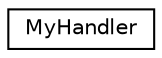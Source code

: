 digraph "Graphical Class Hierarchy"
{
  edge [fontname="Helvetica",fontsize="10",labelfontname="Helvetica",labelfontsize="10"];
  node [fontname="Helvetica",fontsize="10",shape=record];
  rankdir="LR";
  Node0 [label="MyHandler",height=0.2,width=0.4,color="black", fillcolor="white", style="filled",URL="$structMyHandler.html"];
}
